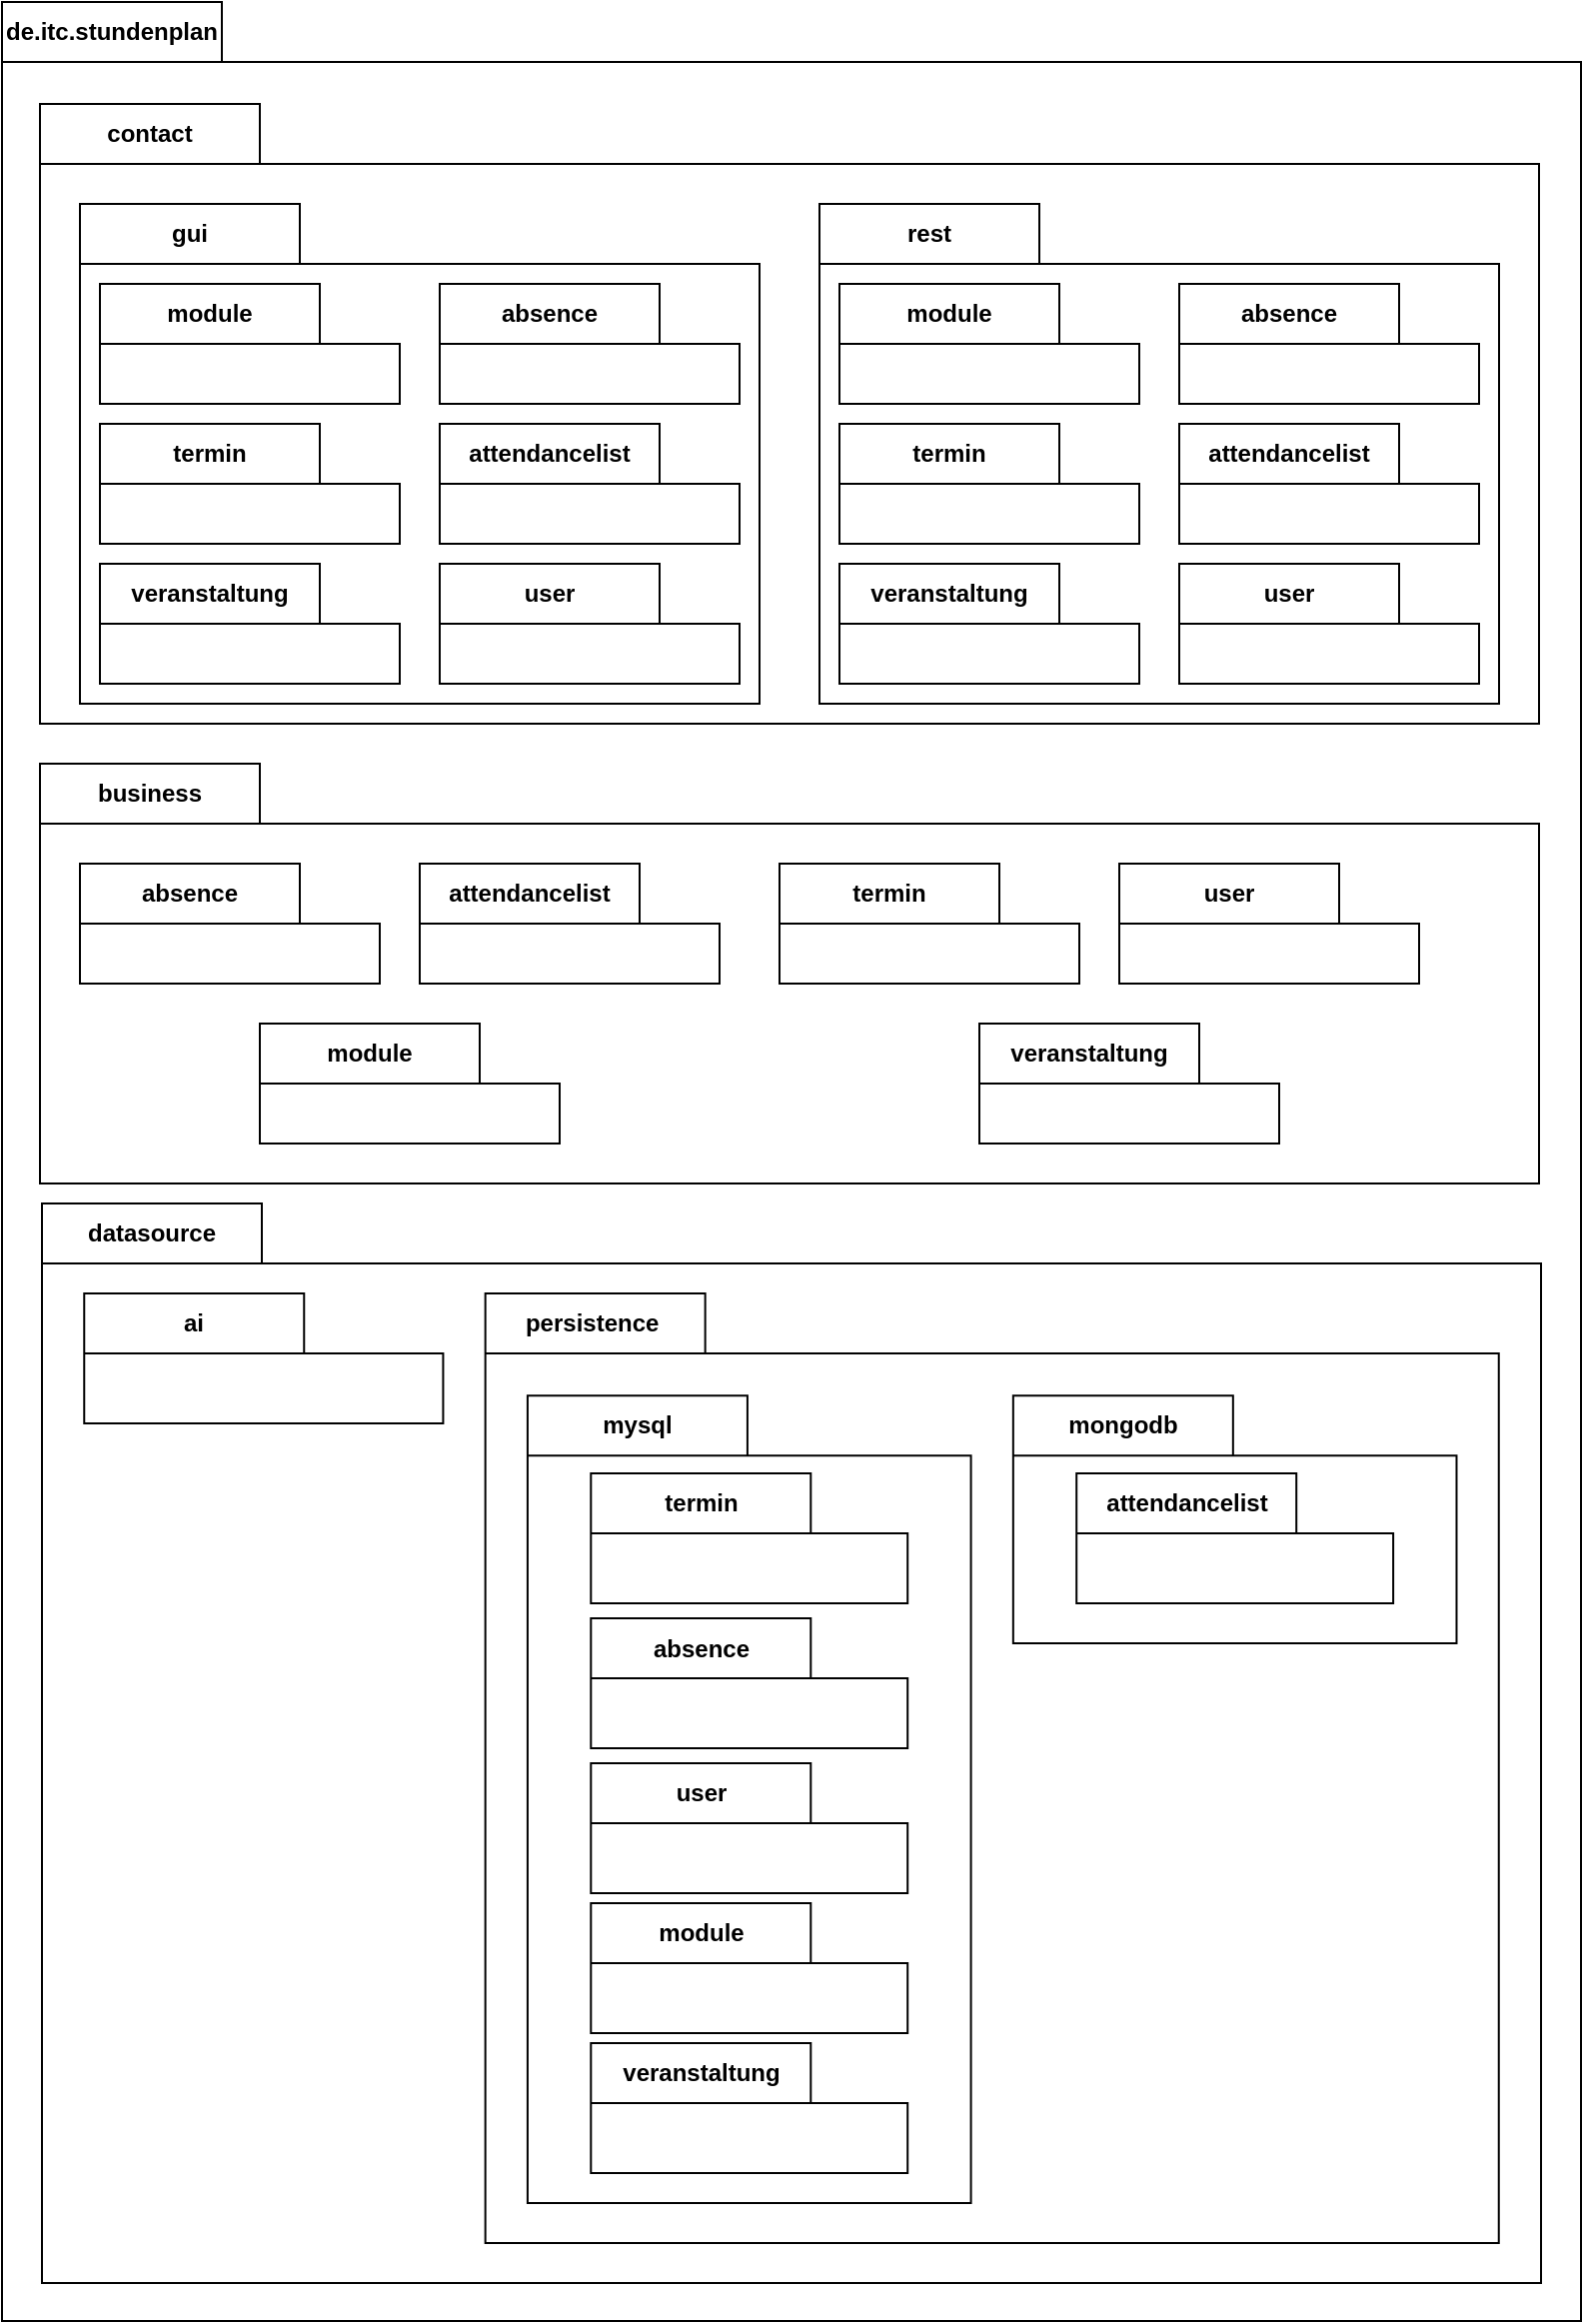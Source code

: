 <mxfile version="24.0.5" type="device">
  <diagram name="Seite-1" id="l980FeVpjrcHDbIMgrrM">
    <mxGraphModel dx="2523" dy="1428" grid="1" gridSize="10" guides="1" tooltips="1" connect="1" arrows="1" fold="1" page="1" pageScale="1" pageWidth="827" pageHeight="1169" math="0" shadow="0">
      <root>
        <mxCell id="0" />
        <mxCell id="1" parent="0" />
        <mxCell id="_ultmgrlVvvrWYCuVKR4-1" value="de.itc.stundenplan" style="shape=folder;fontStyle=1;tabWidth=110;tabHeight=30;tabPosition=left;html=1;boundedLbl=1;labelInHeader=1;container=0;collapsible=0;whiteSpace=wrap;" vertex="1" parent="1">
          <mxGeometry x="20" y="9" width="790" height="1160" as="geometry" />
        </mxCell>
        <mxCell id="_ultmgrlVvvrWYCuVKR4-6" value="" style="html=1;strokeColor=none;resizeWidth=1;resizeHeight=1;fillColor=none;part=1;connectable=0;allowArrows=0;deletable=0;whiteSpace=wrap;container=0;" vertex="1" parent="1">
          <mxGeometry x="430" y="140" width="319" height="420" as="geometry">
            <mxPoint y="30" as="offset" />
          </mxGeometry>
        </mxCell>
        <mxCell id="_ultmgrlVvvrWYCuVKR4-132" value="" style="group" vertex="1" connectable="0" parent="1">
          <mxGeometry x="39" y="390" width="750" height="210" as="geometry" />
        </mxCell>
        <mxCell id="_ultmgrlVvvrWYCuVKR4-7" value="business" style="shape=folder;fontStyle=1;tabWidth=110;tabHeight=30;tabPosition=left;html=1;boundedLbl=1;labelInHeader=1;container=0;collapsible=0;whiteSpace=wrap;" vertex="1" parent="_ultmgrlVvvrWYCuVKR4-132">
          <mxGeometry width="750" height="210" as="geometry" />
        </mxCell>
        <mxCell id="_ultmgrlVvvrWYCuVKR4-30" value="user" style="shape=folder;fontStyle=1;tabWidth=110;tabHeight=30;tabPosition=left;html=1;boundedLbl=1;labelInHeader=1;container=0;collapsible=0;whiteSpace=wrap;" vertex="1" parent="_ultmgrlVvvrWYCuVKR4-132">
          <mxGeometry x="540" y="50" width="150" height="60" as="geometry" />
        </mxCell>
        <mxCell id="_ultmgrlVvvrWYCuVKR4-28" value="termin" style="shape=folder;fontStyle=1;tabWidth=110;tabHeight=30;tabPosition=left;html=1;boundedLbl=1;labelInHeader=1;container=0;collapsible=0;whiteSpace=wrap;" vertex="1" parent="_ultmgrlVvvrWYCuVKR4-132">
          <mxGeometry x="370" y="50" width="150" height="60" as="geometry" />
        </mxCell>
        <mxCell id="_ultmgrlVvvrWYCuVKR4-26" value="attendancelist" style="shape=folder;fontStyle=1;tabWidth=110;tabHeight=30;tabPosition=left;html=1;boundedLbl=1;labelInHeader=1;container=0;collapsible=0;whiteSpace=wrap;" vertex="1" parent="_ultmgrlVvvrWYCuVKR4-132">
          <mxGeometry x="190" y="50" width="150" height="60" as="geometry" />
        </mxCell>
        <mxCell id="_ultmgrlVvvrWYCuVKR4-53" value="absence" style="shape=folder;fontStyle=1;tabWidth=110;tabHeight=30;tabPosition=left;html=1;boundedLbl=1;labelInHeader=1;container=0;collapsible=0;whiteSpace=wrap;" vertex="1" parent="_ultmgrlVvvrWYCuVKR4-132">
          <mxGeometry x="20" y="50" width="150" height="60" as="geometry" />
        </mxCell>
        <mxCell id="_ultmgrlVvvrWYCuVKR4-51" value="veranstaltung" style="shape=folder;fontStyle=1;tabWidth=110;tabHeight=30;tabPosition=left;html=1;boundedLbl=1;labelInHeader=1;container=0;collapsible=0;whiteSpace=wrap;" vertex="1" parent="_ultmgrlVvvrWYCuVKR4-132">
          <mxGeometry x="470" y="130" width="150" height="60" as="geometry" />
        </mxCell>
        <mxCell id="_ultmgrlVvvrWYCuVKR4-49" value="module" style="shape=folder;fontStyle=1;tabWidth=110;tabHeight=30;tabPosition=left;html=1;boundedLbl=1;labelInHeader=1;container=0;collapsible=0;whiteSpace=wrap;" vertex="1" parent="_ultmgrlVvvrWYCuVKR4-132">
          <mxGeometry x="110" y="130" width="150" height="60" as="geometry" />
        </mxCell>
        <mxCell id="_ultmgrlVvvrWYCuVKR4-31" value="" style="html=1;strokeColor=none;resizeWidth=1;resizeHeight=1;fillColor=none;part=1;connectable=0;allowArrows=0;deletable=0;whiteSpace=wrap;container=0;" vertex="1" parent="_ultmgrlVvvrWYCuVKR4-132">
          <mxGeometry x="540" y="80" width="150" height="70" as="geometry">
            <mxPoint y="30" as="offset" />
          </mxGeometry>
        </mxCell>
        <mxCell id="_ultmgrlVvvrWYCuVKR4-57" value="" style="html=1;strokeColor=none;resizeWidth=1;resizeHeight=1;fillColor=none;part=1;connectable=0;allowArrows=0;deletable=0;whiteSpace=wrap;container=0;" vertex="1" parent="_ultmgrlVvvrWYCuVKR4-132">
          <mxGeometry x="540" y="80" width="150" height="70" as="geometry">
            <mxPoint y="30" as="offset" />
          </mxGeometry>
        </mxCell>
        <mxCell id="_ultmgrlVvvrWYCuVKR4-63" value="" style="html=1;strokeColor=none;resizeWidth=1;resizeHeight=1;fillColor=none;part=1;connectable=0;allowArrows=0;deletable=0;whiteSpace=wrap;container=0;" vertex="1" parent="_ultmgrlVvvrWYCuVKR4-132">
          <mxGeometry x="20" y="80" width="150" height="30" as="geometry">
            <mxPoint y="30" as="offset" />
          </mxGeometry>
        </mxCell>
        <mxCell id="_ultmgrlVvvrWYCuVKR4-14" value="contact" style="shape=folder;fontStyle=1;tabWidth=110;tabHeight=30;tabPosition=left;html=1;boundedLbl=1;labelInHeader=1;container=0;collapsible=0;whiteSpace=wrap;" vertex="1" parent="1">
          <mxGeometry x="39" y="60" width="750" height="310" as="geometry" />
        </mxCell>
        <mxCell id="_ultmgrlVvvrWYCuVKR4-3" value="gui" style="shape=folder;fontStyle=1;tabWidth=110;tabHeight=30;tabPosition=left;html=1;boundedLbl=1;labelInHeader=1;container=0;collapsible=0;whiteSpace=wrap;" vertex="1" parent="1">
          <mxGeometry x="59" y="110" width="340" height="250" as="geometry" />
        </mxCell>
        <mxCell id="_ultmgrlVvvrWYCuVKR4-5" value="rest" style="shape=folder;fontStyle=1;tabWidth=110;tabHeight=30;tabPosition=left;html=1;boundedLbl=1;labelInHeader=1;container=0;collapsible=0;whiteSpace=wrap;" vertex="1" parent="1">
          <mxGeometry x="429" y="110" width="340" height="250" as="geometry" />
        </mxCell>
        <mxCell id="_ultmgrlVvvrWYCuVKR4-4" value="" style="html=1;strokeColor=none;resizeWidth=1;resizeHeight=1;fillColor=none;part=1;connectable=0;allowArrows=0;deletable=0;whiteSpace=wrap;container=0;" vertex="1" parent="1">
          <mxGeometry x="59" y="140" width="340" height="220" as="geometry">
            <mxPoint y="30" as="offset" />
          </mxGeometry>
        </mxCell>
        <mxCell id="_ultmgrlVvvrWYCuVKR4-75" value="" style="html=1;strokeColor=none;resizeWidth=1;resizeHeight=1;fillColor=none;part=1;connectable=0;allowArrows=0;deletable=0;whiteSpace=wrap;" vertex="1" parent="1">
          <mxGeometry x="239" y="180" width="150" height="70" as="geometry">
            <mxPoint y="30" as="offset" />
          </mxGeometry>
        </mxCell>
        <mxCell id="_ultmgrlVvvrWYCuVKR4-68" value="user" style="shape=folder;fontStyle=1;tabWidth=110;tabHeight=30;tabPosition=left;html=1;boundedLbl=1;labelInHeader=1;container=1;collapsible=0;whiteSpace=wrap;" vertex="1" parent="1">
          <mxGeometry x="609" y="290" width="150" height="60" as="geometry" />
        </mxCell>
        <mxCell id="_ultmgrlVvvrWYCuVKR4-69" value="" style="html=1;strokeColor=none;resizeWidth=1;resizeHeight=1;fillColor=none;part=1;connectable=0;allowArrows=0;deletable=0;whiteSpace=wrap;" vertex="1" parent="_ultmgrlVvvrWYCuVKR4-68">
          <mxGeometry width="150" height="42" relative="1" as="geometry">
            <mxPoint y="30" as="offset" />
          </mxGeometry>
        </mxCell>
        <mxCell id="_ultmgrlVvvrWYCuVKR4-70" value="termin" style="shape=folder;fontStyle=1;tabWidth=110;tabHeight=30;tabPosition=left;html=1;boundedLbl=1;labelInHeader=1;container=1;collapsible=0;whiteSpace=wrap;" vertex="1" parent="1">
          <mxGeometry x="439" y="220" width="150" height="60" as="geometry" />
        </mxCell>
        <mxCell id="_ultmgrlVvvrWYCuVKR4-71" value="" style="html=1;strokeColor=none;resizeWidth=1;resizeHeight=1;fillColor=none;part=1;connectable=0;allowArrows=0;deletable=0;whiteSpace=wrap;" vertex="1" parent="_ultmgrlVvvrWYCuVKR4-70">
          <mxGeometry width="150" height="42" relative="1" as="geometry">
            <mxPoint y="30" as="offset" />
          </mxGeometry>
        </mxCell>
        <mxCell id="_ultmgrlVvvrWYCuVKR4-72" value="attendancelist" style="shape=folder;fontStyle=1;tabWidth=110;tabHeight=30;tabPosition=left;html=1;boundedLbl=1;labelInHeader=1;container=1;collapsible=0;whiteSpace=wrap;" vertex="1" parent="1">
          <mxGeometry x="609" y="220" width="150" height="60" as="geometry" />
        </mxCell>
        <mxCell id="_ultmgrlVvvrWYCuVKR4-73" value="" style="html=1;strokeColor=none;resizeWidth=1;resizeHeight=1;fillColor=none;part=1;connectable=0;allowArrows=0;deletable=0;whiteSpace=wrap;" vertex="1" parent="_ultmgrlVvvrWYCuVKR4-72">
          <mxGeometry width="150" height="42" relative="1" as="geometry">
            <mxPoint y="30" as="offset" />
          </mxGeometry>
        </mxCell>
        <mxCell id="_ultmgrlVvvrWYCuVKR4-76" value="veranstaltung" style="shape=folder;fontStyle=1;tabWidth=110;tabHeight=30;tabPosition=left;html=1;boundedLbl=1;labelInHeader=1;container=1;collapsible=0;whiteSpace=wrap;" vertex="1" parent="1">
          <mxGeometry x="439" y="290" width="150" height="60" as="geometry" />
        </mxCell>
        <mxCell id="_ultmgrlVvvrWYCuVKR4-77" value="" style="html=1;strokeColor=none;resizeWidth=1;resizeHeight=1;fillColor=none;part=1;connectable=0;allowArrows=0;deletable=0;whiteSpace=wrap;" vertex="1" parent="_ultmgrlVvvrWYCuVKR4-76">
          <mxGeometry width="150" height="42" relative="1" as="geometry">
            <mxPoint y="30" as="offset" />
          </mxGeometry>
        </mxCell>
        <mxCell id="_ultmgrlVvvrWYCuVKR4-78" value="module" style="shape=folder;fontStyle=1;tabWidth=110;tabHeight=30;tabPosition=left;html=1;boundedLbl=1;labelInHeader=1;container=1;collapsible=0;whiteSpace=wrap;" vertex="1" parent="1">
          <mxGeometry x="439" y="150" width="150" height="60" as="geometry" />
        </mxCell>
        <mxCell id="_ultmgrlVvvrWYCuVKR4-79" value="" style="html=1;strokeColor=none;resizeWidth=1;resizeHeight=1;fillColor=none;part=1;connectable=0;allowArrows=0;deletable=0;whiteSpace=wrap;" vertex="1" parent="_ultmgrlVvvrWYCuVKR4-78">
          <mxGeometry width="150" height="42" relative="1" as="geometry">
            <mxPoint y="30" as="offset" />
          </mxGeometry>
        </mxCell>
        <mxCell id="_ultmgrlVvvrWYCuVKR4-74" value="absence" style="shape=folder;fontStyle=1;tabWidth=110;tabHeight=30;tabPosition=left;html=1;boundedLbl=1;labelInHeader=1;container=0;collapsible=0;whiteSpace=wrap;" vertex="1" parent="1">
          <mxGeometry x="609" y="150" width="150" height="60" as="geometry" />
        </mxCell>
        <mxCell id="_ultmgrlVvvrWYCuVKR4-93" value="user" style="shape=folder;fontStyle=1;tabWidth=110;tabHeight=30;tabPosition=left;html=1;boundedLbl=1;labelInHeader=1;container=1;collapsible=0;whiteSpace=wrap;" vertex="1" parent="1">
          <mxGeometry x="239" y="290" width="150" height="60" as="geometry" />
        </mxCell>
        <mxCell id="_ultmgrlVvvrWYCuVKR4-94" value="" style="html=1;strokeColor=none;resizeWidth=1;resizeHeight=1;fillColor=none;part=1;connectable=0;allowArrows=0;deletable=0;whiteSpace=wrap;" vertex="1" parent="_ultmgrlVvvrWYCuVKR4-93">
          <mxGeometry width="150" height="42" relative="1" as="geometry">
            <mxPoint y="30" as="offset" />
          </mxGeometry>
        </mxCell>
        <mxCell id="_ultmgrlVvvrWYCuVKR4-95" value="termin" style="shape=folder;fontStyle=1;tabWidth=110;tabHeight=30;tabPosition=left;html=1;boundedLbl=1;labelInHeader=1;container=1;collapsible=0;whiteSpace=wrap;" vertex="1" parent="1">
          <mxGeometry x="69" y="220" width="150" height="60" as="geometry" />
        </mxCell>
        <mxCell id="_ultmgrlVvvrWYCuVKR4-96" value="" style="html=1;strokeColor=none;resizeWidth=1;resizeHeight=1;fillColor=none;part=1;connectable=0;allowArrows=0;deletable=0;whiteSpace=wrap;" vertex="1" parent="_ultmgrlVvvrWYCuVKR4-95">
          <mxGeometry width="150" height="42" relative="1" as="geometry">
            <mxPoint y="30" as="offset" />
          </mxGeometry>
        </mxCell>
        <mxCell id="_ultmgrlVvvrWYCuVKR4-97" value="attendancelist" style="shape=folder;fontStyle=1;tabWidth=110;tabHeight=30;tabPosition=left;html=1;boundedLbl=1;labelInHeader=1;container=1;collapsible=0;whiteSpace=wrap;" vertex="1" parent="1">
          <mxGeometry x="239" y="220" width="150" height="60" as="geometry" />
        </mxCell>
        <mxCell id="_ultmgrlVvvrWYCuVKR4-98" value="" style="html=1;strokeColor=none;resizeWidth=1;resizeHeight=1;fillColor=none;part=1;connectable=0;allowArrows=0;deletable=0;whiteSpace=wrap;" vertex="1" parent="_ultmgrlVvvrWYCuVKR4-97">
          <mxGeometry width="150" height="42" relative="1" as="geometry">
            <mxPoint y="30" as="offset" />
          </mxGeometry>
        </mxCell>
        <mxCell id="_ultmgrlVvvrWYCuVKR4-99" value="veranstaltung" style="shape=folder;fontStyle=1;tabWidth=110;tabHeight=30;tabPosition=left;html=1;boundedLbl=1;labelInHeader=1;container=1;collapsible=0;whiteSpace=wrap;" vertex="1" parent="1">
          <mxGeometry x="69" y="290" width="150" height="60" as="geometry" />
        </mxCell>
        <mxCell id="_ultmgrlVvvrWYCuVKR4-100" value="" style="html=1;strokeColor=none;resizeWidth=1;resizeHeight=1;fillColor=none;part=1;connectable=0;allowArrows=0;deletable=0;whiteSpace=wrap;" vertex="1" parent="_ultmgrlVvvrWYCuVKR4-99">
          <mxGeometry width="150" height="42" relative="1" as="geometry">
            <mxPoint y="30" as="offset" />
          </mxGeometry>
        </mxCell>
        <mxCell id="_ultmgrlVvvrWYCuVKR4-101" value="module" style="shape=folder;fontStyle=1;tabWidth=110;tabHeight=30;tabPosition=left;html=1;boundedLbl=1;labelInHeader=1;container=1;collapsible=0;whiteSpace=wrap;" vertex="1" parent="1">
          <mxGeometry x="69" y="150" width="150" height="60" as="geometry" />
        </mxCell>
        <mxCell id="_ultmgrlVvvrWYCuVKR4-102" value="" style="html=1;strokeColor=none;resizeWidth=1;resizeHeight=1;fillColor=none;part=1;connectable=0;allowArrows=0;deletable=0;whiteSpace=wrap;" vertex="1" parent="_ultmgrlVvvrWYCuVKR4-101">
          <mxGeometry width="150" height="42" relative="1" as="geometry">
            <mxPoint y="30" as="offset" />
          </mxGeometry>
        </mxCell>
        <mxCell id="_ultmgrlVvvrWYCuVKR4-103" value="absence" style="shape=folder;fontStyle=1;tabWidth=110;tabHeight=30;tabPosition=left;html=1;boundedLbl=1;labelInHeader=1;container=0;collapsible=0;whiteSpace=wrap;" vertex="1" parent="1">
          <mxGeometry x="239" y="150" width="150" height="60" as="geometry" />
        </mxCell>
        <mxCell id="_ultmgrlVvvrWYCuVKR4-9" value="datasource" style="shape=folder;fontStyle=1;tabWidth=110;tabHeight=30;tabPosition=left;html=1;boundedLbl=1;labelInHeader=1;container=0;collapsible=0;whiteSpace=wrap;" vertex="1" parent="1">
          <mxGeometry x="40" y="610" width="750" height="540" as="geometry" />
        </mxCell>
        <mxCell id="_ultmgrlVvvrWYCuVKR4-16" value="persistence&amp;nbsp;" style="shape=folder;fontStyle=1;tabWidth=110;tabHeight=30;tabPosition=left;html=1;boundedLbl=1;labelInHeader=1;container=0;collapsible=0;whiteSpace=wrap;" vertex="1" parent="1">
          <mxGeometry x="261.831" y="655" width="507.042" height="475" as="geometry" />
        </mxCell>
        <mxCell id="_ultmgrlVvvrWYCuVKR4-18" value="ai" style="shape=folder;fontStyle=1;tabWidth=110;tabHeight=30;tabPosition=left;html=1;boundedLbl=1;labelInHeader=1;container=1;collapsible=0;whiteSpace=wrap;" vertex="1" parent="1">
          <mxGeometry x="61.13" y="655" width="179.58" height="65" as="geometry" />
        </mxCell>
        <mxCell id="_ultmgrlVvvrWYCuVKR4-19" value="" style="html=1;strokeColor=none;resizeWidth=1;resizeHeight=1;fillColor=none;part=1;connectable=0;allowArrows=0;deletable=0;whiteSpace=wrap;" vertex="1" parent="_ultmgrlVvvrWYCuVKR4-18">
          <mxGeometry width="179.58" height="56.136" relative="1" as="geometry">
            <mxPoint y="30" as="offset" />
          </mxGeometry>
        </mxCell>
        <mxCell id="_ultmgrlVvvrWYCuVKR4-20" value="mongodb" style="shape=folder;fontStyle=1;tabWidth=110;tabHeight=30;tabPosition=left;html=1;boundedLbl=1;labelInHeader=1;container=0;collapsible=0;whiteSpace=wrap;" vertex="1" parent="1">
          <mxGeometry x="525.915" y="706.16" width="221.831" height="123.84" as="geometry" />
        </mxCell>
        <mxCell id="_ultmgrlVvvrWYCuVKR4-22" value="mys&lt;span style=&quot;background-color: initial;&quot;&gt;ql&lt;/span&gt;" style="shape=folder;fontStyle=1;tabWidth=110;tabHeight=30;tabPosition=left;html=1;boundedLbl=1;labelInHeader=1;container=0;collapsible=0;whiteSpace=wrap;" vertex="1" parent="1">
          <mxGeometry x="282.958" y="706.16" width="221.831" height="403.84" as="geometry" />
        </mxCell>
        <mxCell id="_ultmgrlVvvrWYCuVKR4-106" value="termin" style="shape=folder;fontStyle=1;tabWidth=110;tabHeight=30;tabPosition=left;html=1;boundedLbl=1;labelInHeader=1;container=1;collapsible=0;whiteSpace=wrap;" vertex="1" parent="1">
          <mxGeometry x="314.648" y="745" width="158.451" height="65" as="geometry" />
        </mxCell>
        <mxCell id="_ultmgrlVvvrWYCuVKR4-107" value="" style="html=1;strokeColor=none;resizeWidth=1;resizeHeight=1;fillColor=none;part=1;connectable=0;allowArrows=0;deletable=0;whiteSpace=wrap;" vertex="1" parent="_ultmgrlVvvrWYCuVKR4-106">
          <mxGeometry width="158.451" height="45.5" relative="1" as="geometry">
            <mxPoint y="30" as="offset" />
          </mxGeometry>
        </mxCell>
        <mxCell id="_ultmgrlVvvrWYCuVKR4-104" value="user" style="shape=folder;fontStyle=1;tabWidth=110;tabHeight=30;tabPosition=left;html=1;boundedLbl=1;labelInHeader=1;container=1;collapsible=0;whiteSpace=wrap;" vertex="1" parent="1">
          <mxGeometry x="314.648" y="890" width="158.451" height="65" as="geometry" />
        </mxCell>
        <mxCell id="_ultmgrlVvvrWYCuVKR4-105" value="" style="html=1;strokeColor=none;resizeWidth=1;resizeHeight=1;fillColor=none;part=1;connectable=0;allowArrows=0;deletable=0;whiteSpace=wrap;" vertex="1" parent="_ultmgrlVvvrWYCuVKR4-104">
          <mxGeometry width="158.451" height="45.5" relative="1" as="geometry">
            <mxPoint y="30" as="offset" />
          </mxGeometry>
        </mxCell>
        <mxCell id="_ultmgrlVvvrWYCuVKR4-108" value="attendancelist" style="shape=folder;fontStyle=1;tabWidth=110;tabHeight=30;tabPosition=left;html=1;boundedLbl=1;labelInHeader=1;container=1;collapsible=0;whiteSpace=wrap;" vertex="1" parent="1">
          <mxGeometry x="557.606" y="745" width="158.451" height="65" as="geometry" />
        </mxCell>
        <mxCell id="_ultmgrlVvvrWYCuVKR4-109" value="" style="html=1;strokeColor=none;resizeWidth=1;resizeHeight=1;fillColor=none;part=1;connectable=0;allowArrows=0;deletable=0;whiteSpace=wrap;" vertex="1" parent="_ultmgrlVvvrWYCuVKR4-108">
          <mxGeometry width="158.451" height="45.5" relative="1" as="geometry">
            <mxPoint y="30" as="offset" />
          </mxGeometry>
        </mxCell>
        <mxCell id="_ultmgrlVvvrWYCuVKR4-110" value="absence" style="shape=folder;fontStyle=1;tabWidth=110;tabHeight=30;tabPosition=left;html=1;boundedLbl=1;labelInHeader=1;container=1;collapsible=0;whiteSpace=wrap;" vertex="1" parent="1">
          <mxGeometry x="314.648" y="817.5" width="158.451" height="65" as="geometry" />
        </mxCell>
        <mxCell id="_ultmgrlVvvrWYCuVKR4-111" value="" style="html=1;strokeColor=none;resizeWidth=1;resizeHeight=1;fillColor=none;part=1;connectable=0;allowArrows=0;deletable=0;whiteSpace=wrap;" vertex="1" parent="_ultmgrlVvvrWYCuVKR4-110">
          <mxGeometry width="158.451" height="45.5" relative="1" as="geometry">
            <mxPoint y="30" as="offset" />
          </mxGeometry>
        </mxCell>
        <mxCell id="_ultmgrlVvvrWYCuVKR4-112" value="veranstaltung" style="shape=folder;fontStyle=1;tabWidth=110;tabHeight=30;tabPosition=left;html=1;boundedLbl=1;labelInHeader=1;container=1;collapsible=0;whiteSpace=wrap;" vertex="1" parent="1">
          <mxGeometry x="314.648" y="1030" width="158.451" height="65" as="geometry" />
        </mxCell>
        <mxCell id="_ultmgrlVvvrWYCuVKR4-113" value="" style="html=1;strokeColor=none;resizeWidth=1;resizeHeight=1;fillColor=none;part=1;connectable=0;allowArrows=0;deletable=0;whiteSpace=wrap;" vertex="1" parent="_ultmgrlVvvrWYCuVKR4-112">
          <mxGeometry width="158.451" height="45.5" relative="1" as="geometry">
            <mxPoint y="30" as="offset" />
          </mxGeometry>
        </mxCell>
        <mxCell id="_ultmgrlVvvrWYCuVKR4-114" value="module" style="shape=folder;fontStyle=1;tabWidth=110;tabHeight=30;tabPosition=left;html=1;boundedLbl=1;labelInHeader=1;container=1;collapsible=0;whiteSpace=wrap;" vertex="1" parent="1">
          <mxGeometry x="314.648" y="960" width="158.451" height="65" as="geometry" />
        </mxCell>
        <mxCell id="_ultmgrlVvvrWYCuVKR4-115" value="" style="html=1;strokeColor=none;resizeWidth=1;resizeHeight=1;fillColor=none;part=1;connectable=0;allowArrows=0;deletable=0;whiteSpace=wrap;" vertex="1" parent="_ultmgrlVvvrWYCuVKR4-114">
          <mxGeometry width="158.451" height="45.5" relative="1" as="geometry">
            <mxPoint y="30" as="offset" />
          </mxGeometry>
        </mxCell>
      </root>
    </mxGraphModel>
  </diagram>
</mxfile>
